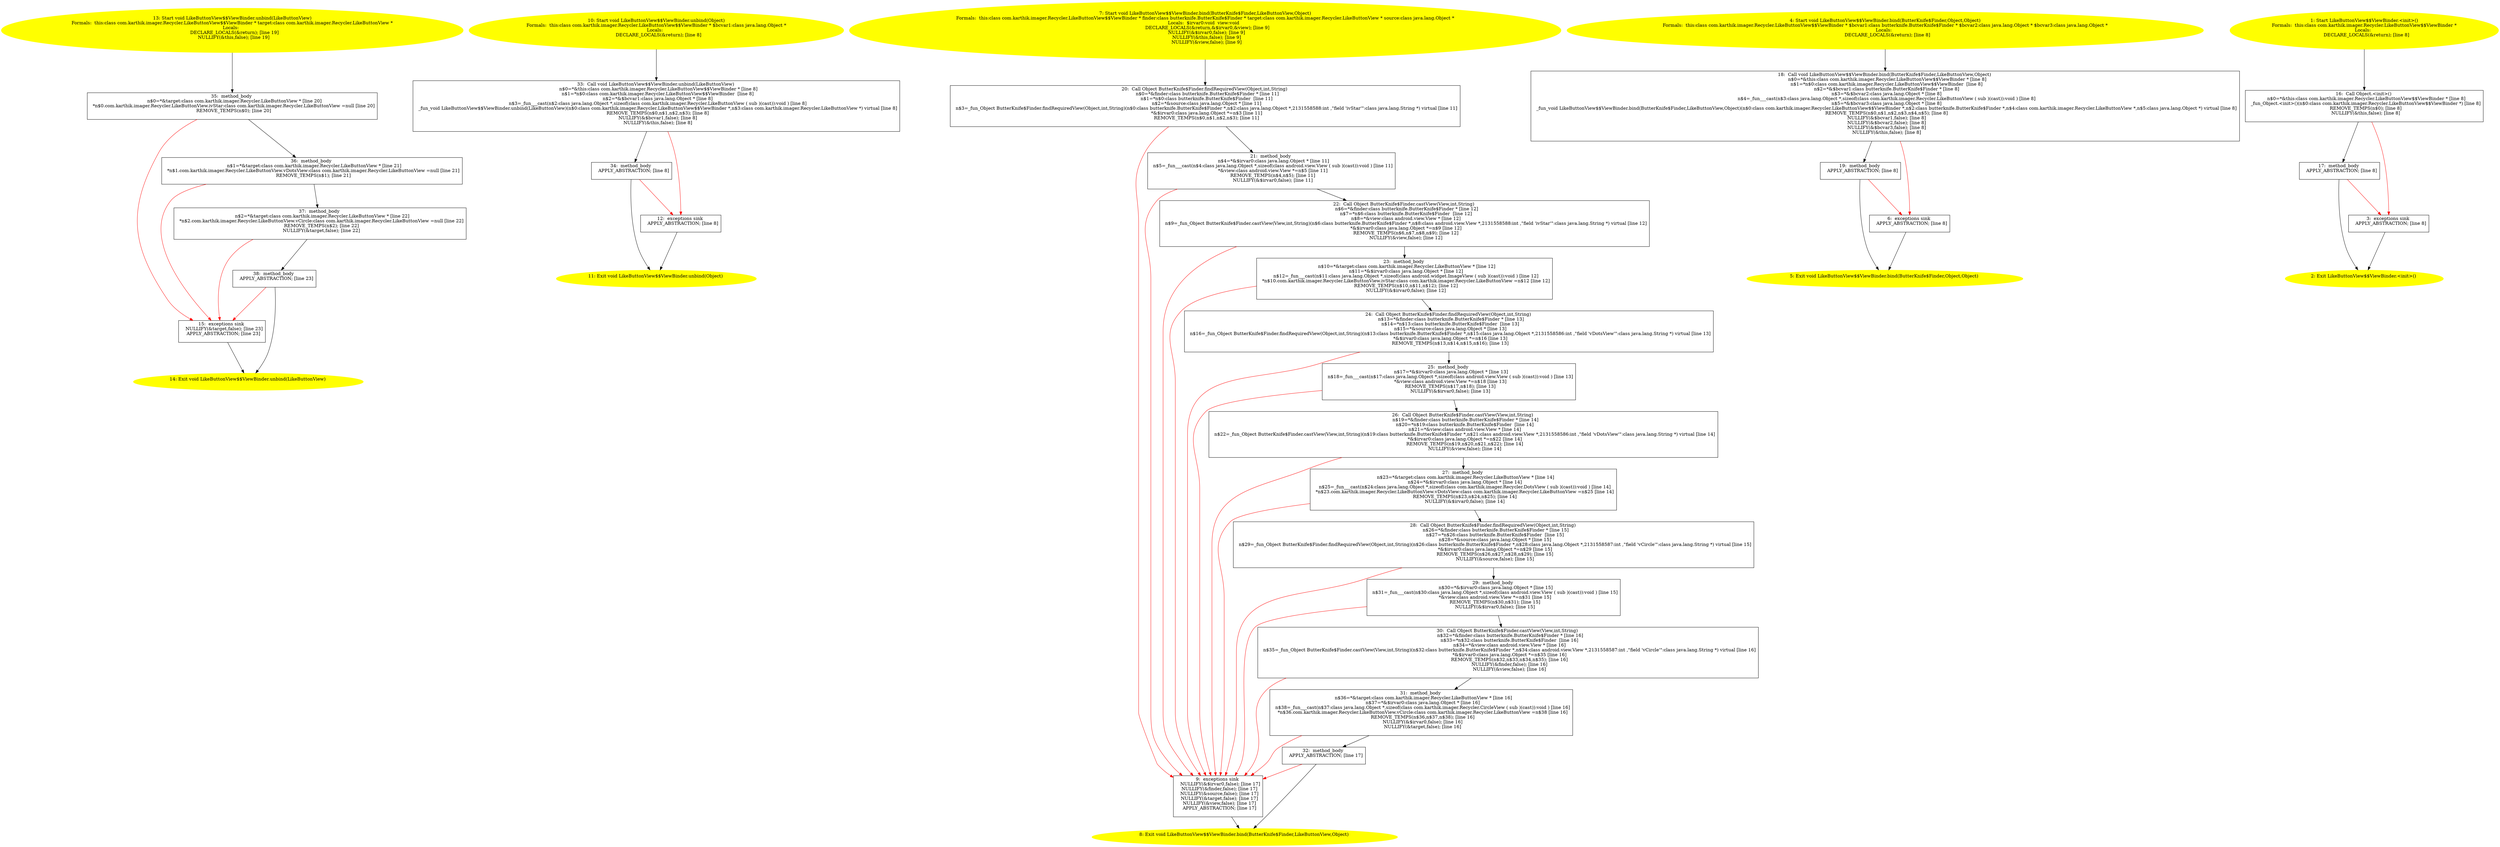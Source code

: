 digraph iCFG {
38 [label="38:  method_body \n   APPLY_ABSTRACTION; [line 23]\n " shape="box"]
	

	 38 -> 14 ;
	 38 -> 15 [color="red" ];
37 [label="37:  method_body \n   n$2=*&target:class com.karthik.imager.Recycler.LikeButtonView * [line 22]\n  *n$2.com.karthik.imager.Recycler.LikeButtonView.vCircle:class com.karthik.imager.Recycler.LikeButtonView =null [line 22]\n  REMOVE_TEMPS(n$2); [line 22]\n  NULLIFY(&target,false); [line 22]\n " shape="box"]
	

	 37 -> 38 ;
	 37 -> 15 [color="red" ];
36 [label="36:  method_body \n   n$1=*&target:class com.karthik.imager.Recycler.LikeButtonView * [line 21]\n  *n$1.com.karthik.imager.Recycler.LikeButtonView.vDotsView:class com.karthik.imager.Recycler.LikeButtonView =null [line 21]\n  REMOVE_TEMPS(n$1); [line 21]\n " shape="box"]
	

	 36 -> 37 ;
	 36 -> 15 [color="red" ];
35 [label="35:  method_body \n   n$0=*&target:class com.karthik.imager.Recycler.LikeButtonView * [line 20]\n  *n$0.com.karthik.imager.Recycler.LikeButtonView.ivStar:class com.karthik.imager.Recycler.LikeButtonView =null [line 20]\n  REMOVE_TEMPS(n$0); [line 20]\n " shape="box"]
	

	 35 -> 36 ;
	 35 -> 15 [color="red" ];
34 [label="34:  method_body \n   APPLY_ABSTRACTION; [line 8]\n " shape="box"]
	

	 34 -> 11 ;
	 34 -> 12 [color="red" ];
33 [label="33:  Call void LikeButtonView$$ViewBinder.unbind(LikeButtonView) \n   n$0=*&this:class com.karthik.imager.Recycler.LikeButtonView$$ViewBinder * [line 8]\n  n$1=*n$0:class com.karthik.imager.Recycler.LikeButtonView$$ViewBinder  [line 8]\n  n$2=*&$bcvar1:class java.lang.Object * [line 8]\n  n$3=_fun___cast(n$2:class java.lang.Object *,sizeof(class com.karthik.imager.Recycler.LikeButtonView ( sub )(cast)):void ) [line 8]\n  _fun_void LikeButtonView$$ViewBinder.unbind(LikeButtonView)(n$0:class com.karthik.imager.Recycler.LikeButtonView$$ViewBinder *,n$3:class com.karthik.imager.Recycler.LikeButtonView *) virtual [line 8]\n  REMOVE_TEMPS(n$0,n$1,n$2,n$3); [line 8]\n  NULLIFY(&$bcvar1,false); [line 8]\n  NULLIFY(&this,false); [line 8]\n " shape="box"]
	

	 33 -> 34 ;
	 33 -> 12 [color="red" ];
32 [label="32:  method_body \n   APPLY_ABSTRACTION; [line 17]\n " shape="box"]
	

	 32 -> 8 ;
	 32 -> 9 [color="red" ];
31 [label="31:  method_body \n   n$36=*&target:class com.karthik.imager.Recycler.LikeButtonView * [line 16]\n  n$37=*&$irvar0:class java.lang.Object * [line 16]\n  n$38=_fun___cast(n$37:class java.lang.Object *,sizeof(class com.karthik.imager.Recycler.CircleView ( sub )(cast)):void ) [line 16]\n  *n$36.com.karthik.imager.Recycler.LikeButtonView.vCircle:class com.karthik.imager.Recycler.LikeButtonView =n$38 [line 16]\n  REMOVE_TEMPS(n$36,n$37,n$38); [line 16]\n  NULLIFY(&$irvar0,false); [line 16]\n  NULLIFY(&target,false); [line 16]\n " shape="box"]
	

	 31 -> 32 ;
	 31 -> 9 [color="red" ];
30 [label="30:  Call Object ButterKnife$Finder.castView(View,int,String) \n   n$32=*&finder:class butterknife.ButterKnife$Finder * [line 16]\n  n$33=*n$32:class butterknife.ButterKnife$Finder  [line 16]\n  n$34=*&view:class android.view.View * [line 16]\n  n$35=_fun_Object ButterKnife$Finder.castView(View,int,String)(n$32:class butterknife.ButterKnife$Finder *,n$34:class android.view.View *,2131558587:int ,\"field 'vCircle'\":class java.lang.String *) virtual [line 16]\n  *&$irvar0:class java.lang.Object *=n$35 [line 16]\n  REMOVE_TEMPS(n$32,n$33,n$34,n$35); [line 16]\n  NULLIFY(&finder,false); [line 16]\n  NULLIFY(&view,false); [line 16]\n " shape="box"]
	

	 30 -> 31 ;
	 30 -> 9 [color="red" ];
29 [label="29:  method_body \n   n$30=*&$irvar0:class java.lang.Object * [line 15]\n  n$31=_fun___cast(n$30:class java.lang.Object *,sizeof(class android.view.View ( sub )(cast)):void ) [line 15]\n  *&view:class android.view.View *=n$31 [line 15]\n  REMOVE_TEMPS(n$30,n$31); [line 15]\n  NULLIFY(&$irvar0,false); [line 15]\n " shape="box"]
	

	 29 -> 30 ;
	 29 -> 9 [color="red" ];
28 [label="28:  Call Object ButterKnife$Finder.findRequiredView(Object,int,String) \n   n$26=*&finder:class butterknife.ButterKnife$Finder * [line 15]\n  n$27=*n$26:class butterknife.ButterKnife$Finder  [line 15]\n  n$28=*&source:class java.lang.Object * [line 15]\n  n$29=_fun_Object ButterKnife$Finder.findRequiredView(Object,int,String)(n$26:class butterknife.ButterKnife$Finder *,n$28:class java.lang.Object *,2131558587:int ,\"field 'vCircle'\":class java.lang.String *) virtual [line 15]\n  *&$irvar0:class java.lang.Object *=n$29 [line 15]\n  REMOVE_TEMPS(n$26,n$27,n$28,n$29); [line 15]\n  NULLIFY(&source,false); [line 15]\n " shape="box"]
	

	 28 -> 29 ;
	 28 -> 9 [color="red" ];
27 [label="27:  method_body \n   n$23=*&target:class com.karthik.imager.Recycler.LikeButtonView * [line 14]\n  n$24=*&$irvar0:class java.lang.Object * [line 14]\n  n$25=_fun___cast(n$24:class java.lang.Object *,sizeof(class com.karthik.imager.Recycler.DotsView ( sub )(cast)):void ) [line 14]\n  *n$23.com.karthik.imager.Recycler.LikeButtonView.vDotsView:class com.karthik.imager.Recycler.LikeButtonView =n$25 [line 14]\n  REMOVE_TEMPS(n$23,n$24,n$25); [line 14]\n  NULLIFY(&$irvar0,false); [line 14]\n " shape="box"]
	

	 27 -> 28 ;
	 27 -> 9 [color="red" ];
26 [label="26:  Call Object ButterKnife$Finder.castView(View,int,String) \n   n$19=*&finder:class butterknife.ButterKnife$Finder * [line 14]\n  n$20=*n$19:class butterknife.ButterKnife$Finder  [line 14]\n  n$21=*&view:class android.view.View * [line 14]\n  n$22=_fun_Object ButterKnife$Finder.castView(View,int,String)(n$19:class butterknife.ButterKnife$Finder *,n$21:class android.view.View *,2131558586:int ,\"field 'vDotsView'\":class java.lang.String *) virtual [line 14]\n  *&$irvar0:class java.lang.Object *=n$22 [line 14]\n  REMOVE_TEMPS(n$19,n$20,n$21,n$22); [line 14]\n  NULLIFY(&view,false); [line 14]\n " shape="box"]
	

	 26 -> 27 ;
	 26 -> 9 [color="red" ];
25 [label="25:  method_body \n   n$17=*&$irvar0:class java.lang.Object * [line 13]\n  n$18=_fun___cast(n$17:class java.lang.Object *,sizeof(class android.view.View ( sub )(cast)):void ) [line 13]\n  *&view:class android.view.View *=n$18 [line 13]\n  REMOVE_TEMPS(n$17,n$18); [line 13]\n  NULLIFY(&$irvar0,false); [line 13]\n " shape="box"]
	

	 25 -> 26 ;
	 25 -> 9 [color="red" ];
24 [label="24:  Call Object ButterKnife$Finder.findRequiredView(Object,int,String) \n   n$13=*&finder:class butterknife.ButterKnife$Finder * [line 13]\n  n$14=*n$13:class butterknife.ButterKnife$Finder  [line 13]\n  n$15=*&source:class java.lang.Object * [line 13]\n  n$16=_fun_Object ButterKnife$Finder.findRequiredView(Object,int,String)(n$13:class butterknife.ButterKnife$Finder *,n$15:class java.lang.Object *,2131558586:int ,\"field 'vDotsView'\":class java.lang.String *) virtual [line 13]\n  *&$irvar0:class java.lang.Object *=n$16 [line 13]\n  REMOVE_TEMPS(n$13,n$14,n$15,n$16); [line 13]\n " shape="box"]
	

	 24 -> 25 ;
	 24 -> 9 [color="red" ];
23 [label="23:  method_body \n   n$10=*&target:class com.karthik.imager.Recycler.LikeButtonView * [line 12]\n  n$11=*&$irvar0:class java.lang.Object * [line 12]\n  n$12=_fun___cast(n$11:class java.lang.Object *,sizeof(class android.widget.ImageView ( sub )(cast)):void ) [line 12]\n  *n$10.com.karthik.imager.Recycler.LikeButtonView.ivStar:class com.karthik.imager.Recycler.LikeButtonView =n$12 [line 12]\n  REMOVE_TEMPS(n$10,n$11,n$12); [line 12]\n  NULLIFY(&$irvar0,false); [line 12]\n " shape="box"]
	

	 23 -> 24 ;
	 23 -> 9 [color="red" ];
22 [label="22:  Call Object ButterKnife$Finder.castView(View,int,String) \n   n$6=*&finder:class butterknife.ButterKnife$Finder * [line 12]\n  n$7=*n$6:class butterknife.ButterKnife$Finder  [line 12]\n  n$8=*&view:class android.view.View * [line 12]\n  n$9=_fun_Object ButterKnife$Finder.castView(View,int,String)(n$6:class butterknife.ButterKnife$Finder *,n$8:class android.view.View *,2131558588:int ,\"field 'ivStar'\":class java.lang.String *) virtual [line 12]\n  *&$irvar0:class java.lang.Object *=n$9 [line 12]\n  REMOVE_TEMPS(n$6,n$7,n$8,n$9); [line 12]\n  NULLIFY(&view,false); [line 12]\n " shape="box"]
	

	 22 -> 23 ;
	 22 -> 9 [color="red" ];
21 [label="21:  method_body \n   n$4=*&$irvar0:class java.lang.Object * [line 11]\n  n$5=_fun___cast(n$4:class java.lang.Object *,sizeof(class android.view.View ( sub )(cast)):void ) [line 11]\n  *&view:class android.view.View *=n$5 [line 11]\n  REMOVE_TEMPS(n$4,n$5); [line 11]\n  NULLIFY(&$irvar0,false); [line 11]\n " shape="box"]
	

	 21 -> 22 ;
	 21 -> 9 [color="red" ];
20 [label="20:  Call Object ButterKnife$Finder.findRequiredView(Object,int,String) \n   n$0=*&finder:class butterknife.ButterKnife$Finder * [line 11]\n  n$1=*n$0:class butterknife.ButterKnife$Finder  [line 11]\n  n$2=*&source:class java.lang.Object * [line 11]\n  n$3=_fun_Object ButterKnife$Finder.findRequiredView(Object,int,String)(n$0:class butterknife.ButterKnife$Finder *,n$2:class java.lang.Object *,2131558588:int ,\"field 'ivStar'\":class java.lang.String *) virtual [line 11]\n  *&$irvar0:class java.lang.Object *=n$3 [line 11]\n  REMOVE_TEMPS(n$0,n$1,n$2,n$3); [line 11]\n " shape="box"]
	

	 20 -> 21 ;
	 20 -> 9 [color="red" ];
19 [label="19:  method_body \n   APPLY_ABSTRACTION; [line 8]\n " shape="box"]
	

	 19 -> 5 ;
	 19 -> 6 [color="red" ];
18 [label="18:  Call void LikeButtonView$$ViewBinder.bind(ButterKnife$Finder,LikeButtonView,Object) \n   n$0=*&this:class com.karthik.imager.Recycler.LikeButtonView$$ViewBinder * [line 8]\n  n$1=*n$0:class com.karthik.imager.Recycler.LikeButtonView$$ViewBinder  [line 8]\n  n$2=*&$bcvar1:class butterknife.ButterKnife$Finder * [line 8]\n  n$3=*&$bcvar2:class java.lang.Object * [line 8]\n  n$4=_fun___cast(n$3:class java.lang.Object *,sizeof(class com.karthik.imager.Recycler.LikeButtonView ( sub )(cast)):void ) [line 8]\n  n$5=*&$bcvar3:class java.lang.Object * [line 8]\n  _fun_void LikeButtonView$$ViewBinder.bind(ButterKnife$Finder,LikeButtonView,Object)(n$0:class com.karthik.imager.Recycler.LikeButtonView$$ViewBinder *,n$2:class butterknife.ButterKnife$Finder *,n$4:class com.karthik.imager.Recycler.LikeButtonView *,n$5:class java.lang.Object *) virtual [line 8]\n  REMOVE_TEMPS(n$0,n$1,n$2,n$3,n$4,n$5); [line 8]\n  NULLIFY(&$bcvar1,false); [line 8]\n  NULLIFY(&$bcvar2,false); [line 8]\n  NULLIFY(&$bcvar3,false); [line 8]\n  NULLIFY(&this,false); [line 8]\n " shape="box"]
	

	 18 -> 19 ;
	 18 -> 6 [color="red" ];
17 [label="17:  method_body \n   APPLY_ABSTRACTION; [line 8]\n " shape="box"]
	

	 17 -> 2 ;
	 17 -> 3 [color="red" ];
16 [label="16:  Call Object.<init>() \n   n$0=*&this:class com.karthik.imager.Recycler.LikeButtonView$$ViewBinder * [line 8]\n  _fun_Object.<init>()(n$0:class com.karthik.imager.Recycler.LikeButtonView$$ViewBinder *) [line 8]\n  REMOVE_TEMPS(n$0); [line 8]\n  NULLIFY(&this,false); [line 8]\n " shape="box"]
	

	 16 -> 17 ;
	 16 -> 3 [color="red" ];
15 [label="15:  exceptions sink \n   NULLIFY(&target,false); [line 23]\n  APPLY_ABSTRACTION; [line 23]\n " shape="box"]
	

	 15 -> 14 ;
14 [label="14: Exit void LikeButtonView$$ViewBinder.unbind(LikeButtonView) \n  " color=yellow style=filled]
	

13 [label="13: Start void LikeButtonView$$ViewBinder.unbind(LikeButtonView)\nFormals:  this:class com.karthik.imager.Recycler.LikeButtonView$$ViewBinder * target:class com.karthik.imager.Recycler.LikeButtonView *\nLocals:  \n   DECLARE_LOCALS(&return); [line 19]\n  NULLIFY(&this,false); [line 19]\n " color=yellow style=filled]
	

	 13 -> 35 ;
12 [label="12:  exceptions sink \n   APPLY_ABSTRACTION; [line 8]\n " shape="box"]
	

	 12 -> 11 ;
11 [label="11: Exit void LikeButtonView$$ViewBinder.unbind(Object) \n  " color=yellow style=filled]
	

10 [label="10: Start void LikeButtonView$$ViewBinder.unbind(Object)\nFormals:  this:class com.karthik.imager.Recycler.LikeButtonView$$ViewBinder * $bcvar1:class java.lang.Object *\nLocals:  \n   DECLARE_LOCALS(&return); [line 8]\n " color=yellow style=filled]
	

	 10 -> 33 ;
9 [label="9:  exceptions sink \n   NULLIFY(&$irvar0,false); [line 17]\n  NULLIFY(&finder,false); [line 17]\n  NULLIFY(&source,false); [line 17]\n  NULLIFY(&target,false); [line 17]\n  NULLIFY(&view,false); [line 17]\n  APPLY_ABSTRACTION; [line 17]\n " shape="box"]
	

	 9 -> 8 ;
8 [label="8: Exit void LikeButtonView$$ViewBinder.bind(ButterKnife$Finder,LikeButtonView,Object) \n  " color=yellow style=filled]
	

7 [label="7: Start void LikeButtonView$$ViewBinder.bind(ButterKnife$Finder,LikeButtonView,Object)\nFormals:  this:class com.karthik.imager.Recycler.LikeButtonView$$ViewBinder * finder:class butterknife.ButterKnife$Finder * target:class com.karthik.imager.Recycler.LikeButtonView * source:class java.lang.Object *\nLocals:  $irvar0:void  view:void  \n   DECLARE_LOCALS(&return,&$irvar0,&view); [line 9]\n  NULLIFY(&$irvar0,false); [line 9]\n  NULLIFY(&this,false); [line 9]\n  NULLIFY(&view,false); [line 9]\n " color=yellow style=filled]
	

	 7 -> 20 ;
6 [label="6:  exceptions sink \n   APPLY_ABSTRACTION; [line 8]\n " shape="box"]
	

	 6 -> 5 ;
5 [label="5: Exit void LikeButtonView$$ViewBinder.bind(ButterKnife$Finder,Object,Object) \n  " color=yellow style=filled]
	

4 [label="4: Start void LikeButtonView$$ViewBinder.bind(ButterKnife$Finder,Object,Object)\nFormals:  this:class com.karthik.imager.Recycler.LikeButtonView$$ViewBinder * $bcvar1:class butterknife.ButterKnife$Finder * $bcvar2:class java.lang.Object * $bcvar3:class java.lang.Object *\nLocals:  \n   DECLARE_LOCALS(&return); [line 8]\n " color=yellow style=filled]
	

	 4 -> 18 ;
3 [label="3:  exceptions sink \n   APPLY_ABSTRACTION; [line 8]\n " shape="box"]
	

	 3 -> 2 ;
2 [label="2: Exit LikeButtonView$$ViewBinder.<init>() \n  " color=yellow style=filled]
	

1 [label="1: Start LikeButtonView$$ViewBinder.<init>()\nFormals:  this:class com.karthik.imager.Recycler.LikeButtonView$$ViewBinder *\nLocals:  \n   DECLARE_LOCALS(&return); [line 8]\n " color=yellow style=filled]
	

	 1 -> 16 ;
}
